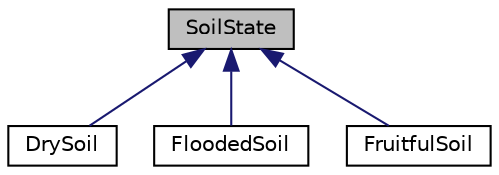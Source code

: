digraph "SoilState"
{
 // LATEX_PDF_SIZE
  edge [fontname="Helvetica",fontsize="10",labelfontname="Helvetica",labelfontsize="10"];
  node [fontname="Helvetica",fontsize="10",shape=record];
  Node1 [label="SoilState",height=0.2,width=0.4,color="black", fillcolor="grey75", style="filled", fontcolor="black",tooltip="Abstract base class for representing different states of soil."];
  Node1 -> Node2 [dir="back",color="midnightblue",fontsize="10",style="solid",fontname="Helvetica"];
  Node2 [label="DrySoil",height=0.2,width=0.4,color="black", fillcolor="white", style="filled",URL="$classDrySoil.html",tooltip="Represents the dry soil state in the State design pattern."];
  Node1 -> Node3 [dir="back",color="midnightblue",fontsize="10",style="solid",fontname="Helvetica"];
  Node3 [label="FloodedSoil",height=0.2,width=0.4,color="black", fillcolor="white", style="filled",URL="$classFloodedSoil.html",tooltip="Concrete state class representing a flooded soil state."];
  Node1 -> Node4 [dir="back",color="midnightblue",fontsize="10",style="solid",fontname="Helvetica"];
  Node4 [label="FruitfulSoil",height=0.2,width=0.4,color="black", fillcolor="white", style="filled",URL="$classFruitfulSoil.html",tooltip="Concrete state class representing a fruitful soil state."];
}
